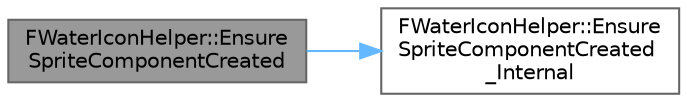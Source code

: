 digraph "FWaterIconHelper::EnsureSpriteComponentCreated"
{
 // INTERACTIVE_SVG=YES
 // LATEX_PDF_SIZE
  bgcolor="transparent";
  edge [fontname=Helvetica,fontsize=10,labelfontname=Helvetica,labelfontsize=10];
  node [fontname=Helvetica,fontsize=10,shape=box,height=0.2,width=0.4];
  rankdir="LR";
  Node1 [id="Node000001",label="FWaterIconHelper::Ensure\lSpriteComponentCreated",height=0.2,width=0.4,color="gray40", fillcolor="grey60", style="filled", fontcolor="black",tooltip="Ensures a billboard component is created and added to the actor's components."];
  Node1 -> Node2 [id="edge1_Node000001_Node000002",color="steelblue1",style="solid",tooltip=" "];
  Node2 [id="Node000002",label="FWaterIconHelper::Ensure\lSpriteComponentCreated\l_Internal",height=0.2,width=0.4,color="grey40", fillcolor="white", style="filled",URL="$d2/d16/structFWaterIconHelper.html#a62f362cdbda5b11b3195269ea9265060",tooltip=" "];
}
